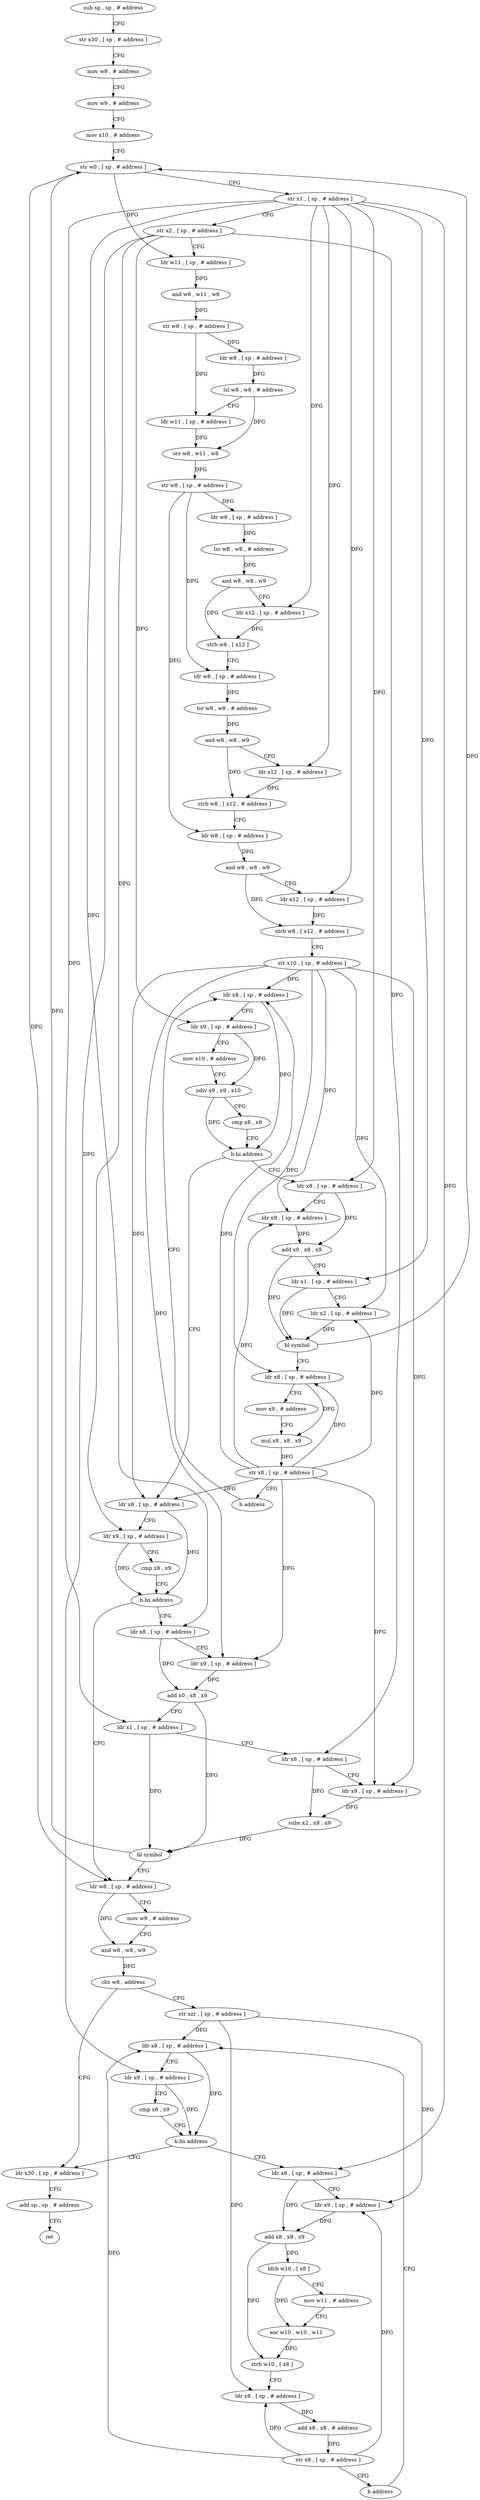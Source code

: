 digraph "func" {
"4210136" [label = "sub sp , sp , # address" ]
"4210140" [label = "str x30 , [ sp , # address ]" ]
"4210144" [label = "mov w8 , # address" ]
"4210148" [label = "mov w9 , # address" ]
"4210152" [label = "mov x10 , # address" ]
"4210156" [label = "str w0 , [ sp , # address ]" ]
"4210160" [label = "str x1 , [ sp , # address ]" ]
"4210164" [label = "str x2 , [ sp , # address ]" ]
"4210168" [label = "ldr w11 , [ sp , # address ]" ]
"4210172" [label = "and w8 , w11 , w8" ]
"4210176" [label = "str w8 , [ sp , # address ]" ]
"4210180" [label = "ldr w8 , [ sp , # address ]" ]
"4210184" [label = "lsl w8 , w8 , # address" ]
"4210188" [label = "ldr w11 , [ sp , # address ]" ]
"4210192" [label = "orr w8 , w11 , w8" ]
"4210196" [label = "str w8 , [ sp , # address ]" ]
"4210200" [label = "ldr w8 , [ sp , # address ]" ]
"4210204" [label = "lsr w8 , w8 , # address" ]
"4210208" [label = "and w8 , w8 , w9" ]
"4210212" [label = "ldr x12 , [ sp , # address ]" ]
"4210216" [label = "strb w8 , [ x12 ]" ]
"4210220" [label = "ldr w8 , [ sp , # address ]" ]
"4210224" [label = "lsr w8 , w8 , # address" ]
"4210228" [label = "and w8 , w8 , w9" ]
"4210232" [label = "ldr x12 , [ sp , # address ]" ]
"4210236" [label = "strb w8 , [ x12 , # address ]" ]
"4210240" [label = "ldr w8 , [ sp , # address ]" ]
"4210244" [label = "and w8 , w8 , w9" ]
"4210248" [label = "ldr x12 , [ sp , # address ]" ]
"4210252" [label = "strb w8 , [ x12 , # address ]" ]
"4210256" [label = "str x10 , [ sp , # address ]" ]
"4210260" [label = "ldr x8 , [ sp , # address ]" ]
"4210328" [label = "ldr x8 , [ sp , # address ]" ]
"4210332" [label = "ldr x9 , [ sp , # address ]" ]
"4210336" [label = "cmp x8 , x9" ]
"4210340" [label = "b.hs address" ]
"4210376" [label = "ldr w8 , [ sp , # address ]" ]
"4210344" [label = "ldr x8 , [ sp , # address ]" ]
"4210284" [label = "ldr x8 , [ sp , # address ]" ]
"4210288" [label = "ldr x9 , [ sp , # address ]" ]
"4210292" [label = "add x0 , x8 , x9" ]
"4210296" [label = "ldr x1 , [ sp , # address ]" ]
"4210300" [label = "ldr x2 , [ sp , # address ]" ]
"4210304" [label = "bl symbol" ]
"4210308" [label = "ldr x8 , [ sp , # address ]" ]
"4210312" [label = "mov x9 , # address" ]
"4210316" [label = "mul x8 , x8 , x9" ]
"4210320" [label = "str x8 , [ sp , # address ]" ]
"4210324" [label = "b address" ]
"4210380" [label = "mov w9 , # address" ]
"4210384" [label = "and w8 , w8 , w9" ]
"4210388" [label = "cbz w8 , address" ]
"4210456" [label = "ldr x30 , [ sp , # address ]" ]
"4210392" [label = "str xzr , [ sp , # address ]" ]
"4210348" [label = "ldr x9 , [ sp , # address ]" ]
"4210352" [label = "add x0 , x8 , x9" ]
"4210356" [label = "ldr x1 , [ sp , # address ]" ]
"4210360" [label = "ldr x8 , [ sp , # address ]" ]
"4210364" [label = "ldr x9 , [ sp , # address ]" ]
"4210368" [label = "subs x2 , x8 , x9" ]
"4210372" [label = "bl symbol" ]
"4210264" [label = "ldr x9 , [ sp , # address ]" ]
"4210268" [label = "mov x10 , # address" ]
"4210272" [label = "udiv x9 , x9 , x10" ]
"4210276" [label = "cmp x8 , x9" ]
"4210280" [label = "b.hi address" ]
"4210460" [label = "add sp , sp , # address" ]
"4210464" [label = "ret" ]
"4210396" [label = "ldr x8 , [ sp , # address ]" ]
"4210412" [label = "ldr x8 , [ sp , # address ]" ]
"4210416" [label = "ldr x9 , [ sp , # address ]" ]
"4210420" [label = "add x8 , x8 , x9" ]
"4210424" [label = "ldrb w10 , [ x8 ]" ]
"4210428" [label = "mov w11 , # address" ]
"4210432" [label = "eor w10 , w10 , w11" ]
"4210436" [label = "strb w10 , [ x8 ]" ]
"4210440" [label = "ldr x8 , [ sp , # address ]" ]
"4210444" [label = "add x8 , x8 , # address" ]
"4210448" [label = "str x8 , [ sp , # address ]" ]
"4210452" [label = "b address" ]
"4210400" [label = "ldr x9 , [ sp , # address ]" ]
"4210404" [label = "cmp x8 , x9" ]
"4210408" [label = "b.hs address" ]
"4210136" -> "4210140" [ label = "CFG" ]
"4210140" -> "4210144" [ label = "CFG" ]
"4210144" -> "4210148" [ label = "CFG" ]
"4210148" -> "4210152" [ label = "CFG" ]
"4210152" -> "4210156" [ label = "CFG" ]
"4210156" -> "4210160" [ label = "CFG" ]
"4210156" -> "4210168" [ label = "DFG" ]
"4210156" -> "4210376" [ label = "DFG" ]
"4210160" -> "4210164" [ label = "CFG" ]
"4210160" -> "4210212" [ label = "DFG" ]
"4210160" -> "4210232" [ label = "DFG" ]
"4210160" -> "4210248" [ label = "DFG" ]
"4210160" -> "4210284" [ label = "DFG" ]
"4210160" -> "4210296" [ label = "DFG" ]
"4210160" -> "4210344" [ label = "DFG" ]
"4210160" -> "4210356" [ label = "DFG" ]
"4210160" -> "4210412" [ label = "DFG" ]
"4210164" -> "4210168" [ label = "CFG" ]
"4210164" -> "4210264" [ label = "DFG" ]
"4210164" -> "4210332" [ label = "DFG" ]
"4210164" -> "4210360" [ label = "DFG" ]
"4210164" -> "4210400" [ label = "DFG" ]
"4210168" -> "4210172" [ label = "DFG" ]
"4210172" -> "4210176" [ label = "DFG" ]
"4210176" -> "4210180" [ label = "DFG" ]
"4210176" -> "4210188" [ label = "DFG" ]
"4210180" -> "4210184" [ label = "DFG" ]
"4210184" -> "4210188" [ label = "CFG" ]
"4210184" -> "4210192" [ label = "DFG" ]
"4210188" -> "4210192" [ label = "DFG" ]
"4210192" -> "4210196" [ label = "DFG" ]
"4210196" -> "4210200" [ label = "DFG" ]
"4210196" -> "4210220" [ label = "DFG" ]
"4210196" -> "4210240" [ label = "DFG" ]
"4210200" -> "4210204" [ label = "DFG" ]
"4210204" -> "4210208" [ label = "DFG" ]
"4210208" -> "4210212" [ label = "CFG" ]
"4210208" -> "4210216" [ label = "DFG" ]
"4210212" -> "4210216" [ label = "DFG" ]
"4210216" -> "4210220" [ label = "CFG" ]
"4210220" -> "4210224" [ label = "DFG" ]
"4210224" -> "4210228" [ label = "DFG" ]
"4210228" -> "4210232" [ label = "CFG" ]
"4210228" -> "4210236" [ label = "DFG" ]
"4210232" -> "4210236" [ label = "DFG" ]
"4210236" -> "4210240" [ label = "CFG" ]
"4210240" -> "4210244" [ label = "DFG" ]
"4210244" -> "4210248" [ label = "CFG" ]
"4210244" -> "4210252" [ label = "DFG" ]
"4210248" -> "4210252" [ label = "DFG" ]
"4210252" -> "4210256" [ label = "CFG" ]
"4210256" -> "4210260" [ label = "DFG" ]
"4210256" -> "4210328" [ label = "DFG" ]
"4210256" -> "4210288" [ label = "DFG" ]
"4210256" -> "4210300" [ label = "DFG" ]
"4210256" -> "4210308" [ label = "DFG" ]
"4210256" -> "4210348" [ label = "DFG" ]
"4210256" -> "4210364" [ label = "DFG" ]
"4210260" -> "4210264" [ label = "CFG" ]
"4210260" -> "4210280" [ label = "DFG" ]
"4210328" -> "4210332" [ label = "CFG" ]
"4210328" -> "4210340" [ label = "DFG" ]
"4210332" -> "4210336" [ label = "CFG" ]
"4210332" -> "4210340" [ label = "DFG" ]
"4210336" -> "4210340" [ label = "CFG" ]
"4210340" -> "4210376" [ label = "CFG" ]
"4210340" -> "4210344" [ label = "CFG" ]
"4210376" -> "4210380" [ label = "CFG" ]
"4210376" -> "4210384" [ label = "DFG" ]
"4210344" -> "4210348" [ label = "CFG" ]
"4210344" -> "4210352" [ label = "DFG" ]
"4210284" -> "4210288" [ label = "CFG" ]
"4210284" -> "4210292" [ label = "DFG" ]
"4210288" -> "4210292" [ label = "DFG" ]
"4210292" -> "4210296" [ label = "CFG" ]
"4210292" -> "4210304" [ label = "DFG" ]
"4210296" -> "4210300" [ label = "CFG" ]
"4210296" -> "4210304" [ label = "DFG" ]
"4210300" -> "4210304" [ label = "DFG" ]
"4210304" -> "4210308" [ label = "CFG" ]
"4210304" -> "4210156" [ label = "DFG" ]
"4210308" -> "4210312" [ label = "CFG" ]
"4210308" -> "4210316" [ label = "DFG" ]
"4210312" -> "4210316" [ label = "CFG" ]
"4210316" -> "4210320" [ label = "DFG" ]
"4210320" -> "4210324" [ label = "CFG" ]
"4210320" -> "4210260" [ label = "DFG" ]
"4210320" -> "4210328" [ label = "DFG" ]
"4210320" -> "4210288" [ label = "DFG" ]
"4210320" -> "4210300" [ label = "DFG" ]
"4210320" -> "4210308" [ label = "DFG" ]
"4210320" -> "4210348" [ label = "DFG" ]
"4210320" -> "4210364" [ label = "DFG" ]
"4210324" -> "4210260" [ label = "CFG" ]
"4210380" -> "4210384" [ label = "CFG" ]
"4210384" -> "4210388" [ label = "DFG" ]
"4210388" -> "4210456" [ label = "CFG" ]
"4210388" -> "4210392" [ label = "CFG" ]
"4210456" -> "4210460" [ label = "CFG" ]
"4210392" -> "4210396" [ label = "DFG" ]
"4210392" -> "4210416" [ label = "DFG" ]
"4210392" -> "4210440" [ label = "DFG" ]
"4210348" -> "4210352" [ label = "DFG" ]
"4210352" -> "4210356" [ label = "CFG" ]
"4210352" -> "4210372" [ label = "DFG" ]
"4210356" -> "4210360" [ label = "CFG" ]
"4210356" -> "4210372" [ label = "DFG" ]
"4210360" -> "4210364" [ label = "CFG" ]
"4210360" -> "4210368" [ label = "DFG" ]
"4210364" -> "4210368" [ label = "DFG" ]
"4210368" -> "4210372" [ label = "DFG" ]
"4210372" -> "4210376" [ label = "CFG" ]
"4210372" -> "4210156" [ label = "DFG" ]
"4210264" -> "4210268" [ label = "CFG" ]
"4210264" -> "4210272" [ label = "DFG" ]
"4210268" -> "4210272" [ label = "CFG" ]
"4210272" -> "4210276" [ label = "CFG" ]
"4210272" -> "4210280" [ label = "DFG" ]
"4210276" -> "4210280" [ label = "CFG" ]
"4210280" -> "4210328" [ label = "CFG" ]
"4210280" -> "4210284" [ label = "CFG" ]
"4210460" -> "4210464" [ label = "CFG" ]
"4210396" -> "4210400" [ label = "CFG" ]
"4210396" -> "4210408" [ label = "DFG" ]
"4210412" -> "4210416" [ label = "CFG" ]
"4210412" -> "4210420" [ label = "DFG" ]
"4210416" -> "4210420" [ label = "DFG" ]
"4210420" -> "4210424" [ label = "DFG" ]
"4210420" -> "4210436" [ label = "DFG" ]
"4210424" -> "4210428" [ label = "CFG" ]
"4210424" -> "4210432" [ label = "DFG" ]
"4210428" -> "4210432" [ label = "CFG" ]
"4210432" -> "4210436" [ label = "DFG" ]
"4210436" -> "4210440" [ label = "CFG" ]
"4210440" -> "4210444" [ label = "DFG" ]
"4210444" -> "4210448" [ label = "DFG" ]
"4210448" -> "4210452" [ label = "CFG" ]
"4210448" -> "4210396" [ label = "DFG" ]
"4210448" -> "4210416" [ label = "DFG" ]
"4210448" -> "4210440" [ label = "DFG" ]
"4210452" -> "4210396" [ label = "CFG" ]
"4210400" -> "4210404" [ label = "CFG" ]
"4210400" -> "4210408" [ label = "DFG" ]
"4210404" -> "4210408" [ label = "CFG" ]
"4210408" -> "4210456" [ label = "CFG" ]
"4210408" -> "4210412" [ label = "CFG" ]
}
